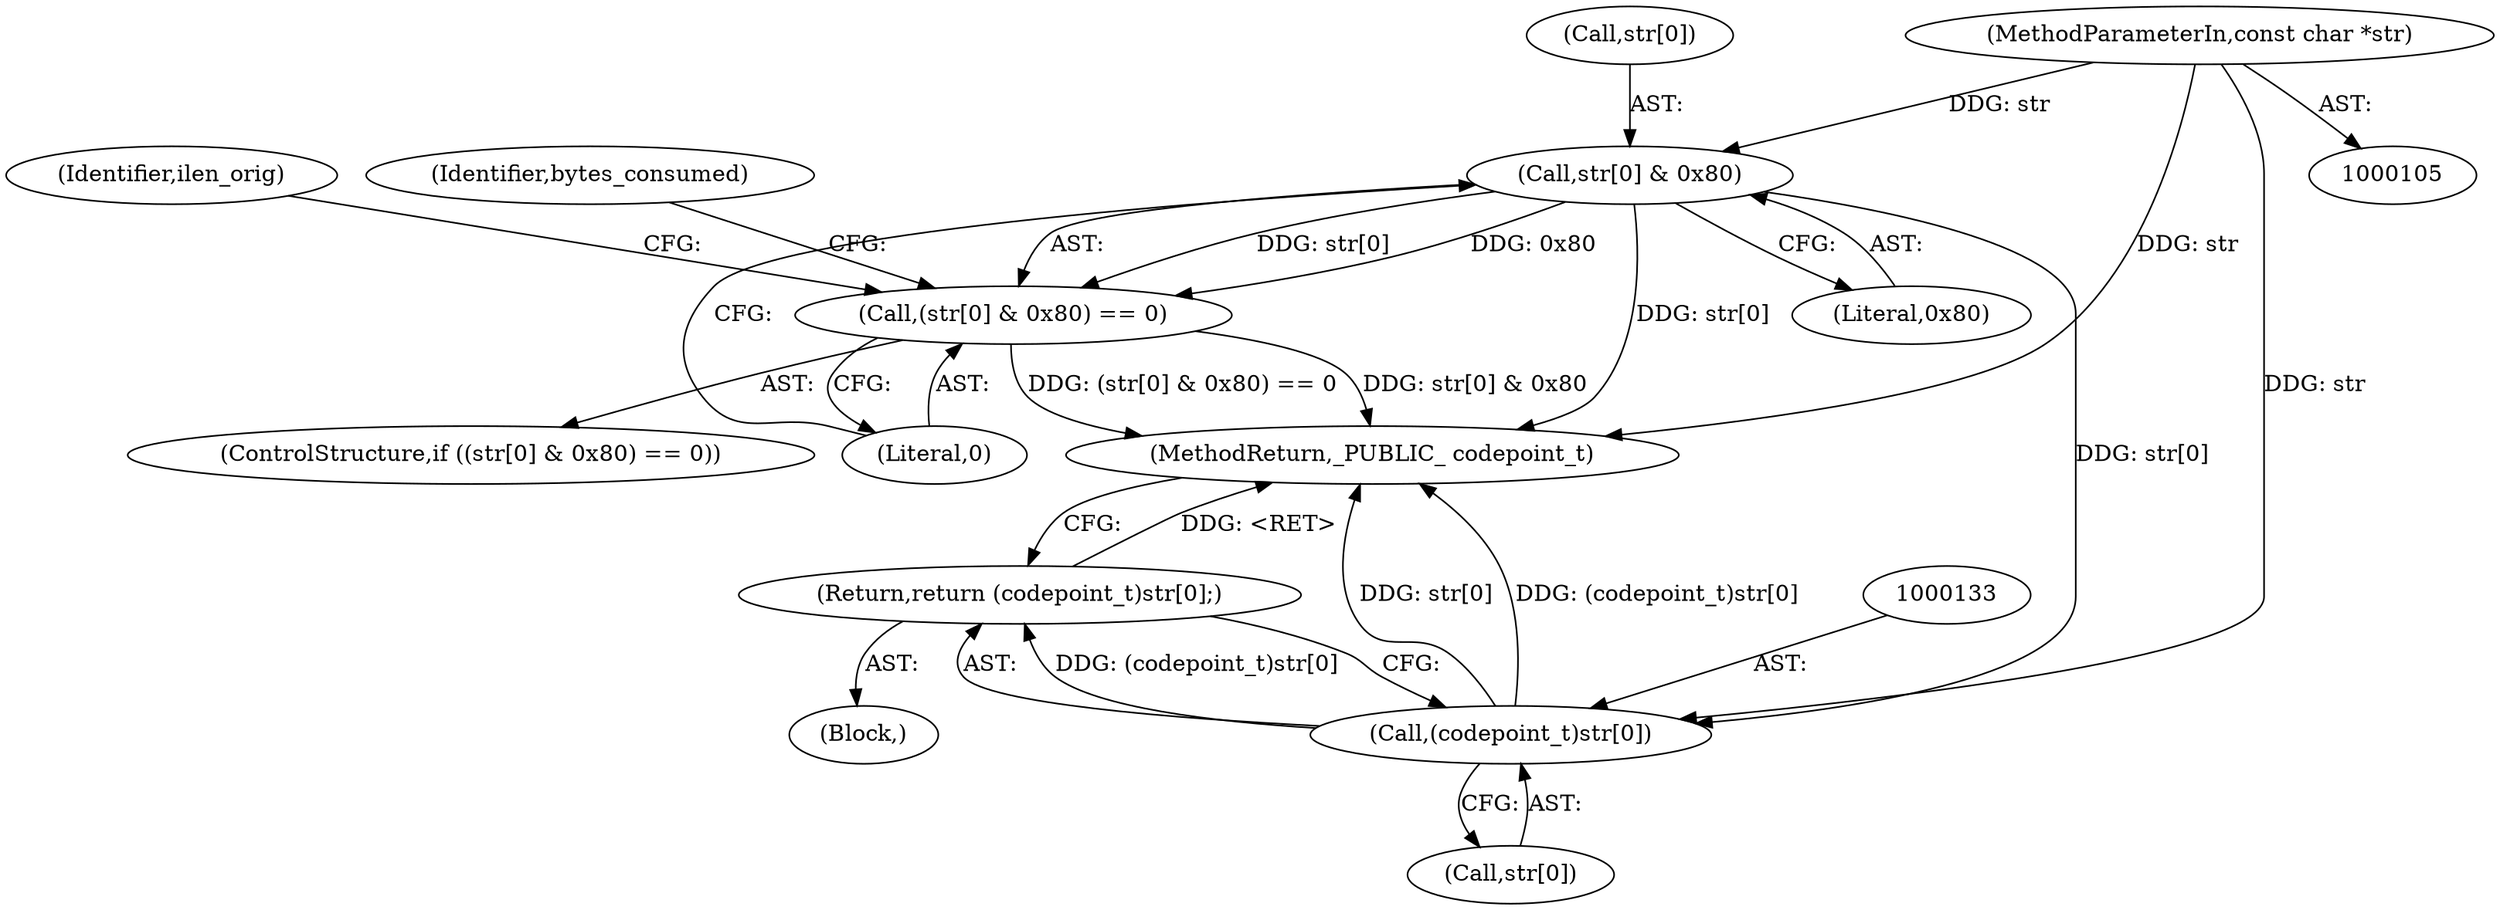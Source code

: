 digraph "1_samba_538d305de91e34a2938f5f219f18bf0e1918763f@del" {
"1000120" [label="(Call,str[0] & 0x80)"];
"1000107" [label="(MethodParameterIn,const char *str)"];
"1000119" [label="(Call,(str[0] & 0x80) == 0)"];
"1000132" [label="(Call,(codepoint_t)str[0])"];
"1000131" [label="(Return,return (codepoint_t)str[0];)"];
"1000121" [label="(Call,str[0])"];
"1000118" [label="(ControlStructure,if ((str[0] & 0x80) == 0))"];
"1000107" [label="(MethodParameterIn,const char *str)"];
"1000132" [label="(Call,(codepoint_t)str[0])"];
"1000129" [label="(Identifier,bytes_consumed)"];
"1000120" [label="(Call,str[0] & 0x80)"];
"1000138" [label="(Identifier,ilen_orig)"];
"1000283" [label="(MethodReturn,_PUBLIC_ codepoint_t)"];
"1000131" [label="(Return,return (codepoint_t)str[0];)"];
"1000126" [label="(Block,)"];
"1000124" [label="(Literal,0x80)"];
"1000119" [label="(Call,(str[0] & 0x80) == 0)"];
"1000125" [label="(Literal,0)"];
"1000134" [label="(Call,str[0])"];
"1000120" -> "1000119"  [label="AST: "];
"1000120" -> "1000124"  [label="CFG: "];
"1000121" -> "1000120"  [label="AST: "];
"1000124" -> "1000120"  [label="AST: "];
"1000125" -> "1000120"  [label="CFG: "];
"1000120" -> "1000283"  [label="DDG: str[0]"];
"1000120" -> "1000119"  [label="DDG: str[0]"];
"1000120" -> "1000119"  [label="DDG: 0x80"];
"1000107" -> "1000120"  [label="DDG: str"];
"1000120" -> "1000132"  [label="DDG: str[0]"];
"1000107" -> "1000105"  [label="AST: "];
"1000107" -> "1000283"  [label="DDG: str"];
"1000107" -> "1000132"  [label="DDG: str"];
"1000119" -> "1000118"  [label="AST: "];
"1000119" -> "1000125"  [label="CFG: "];
"1000125" -> "1000119"  [label="AST: "];
"1000129" -> "1000119"  [label="CFG: "];
"1000138" -> "1000119"  [label="CFG: "];
"1000119" -> "1000283"  [label="DDG: str[0] & 0x80"];
"1000119" -> "1000283"  [label="DDG: (str[0] & 0x80) == 0"];
"1000132" -> "1000131"  [label="AST: "];
"1000132" -> "1000134"  [label="CFG: "];
"1000133" -> "1000132"  [label="AST: "];
"1000134" -> "1000132"  [label="AST: "];
"1000131" -> "1000132"  [label="CFG: "];
"1000132" -> "1000283"  [label="DDG: (codepoint_t)str[0]"];
"1000132" -> "1000283"  [label="DDG: str[0]"];
"1000132" -> "1000131"  [label="DDG: (codepoint_t)str[0]"];
"1000131" -> "1000126"  [label="AST: "];
"1000283" -> "1000131"  [label="CFG: "];
"1000131" -> "1000283"  [label="DDG: <RET>"];
}
